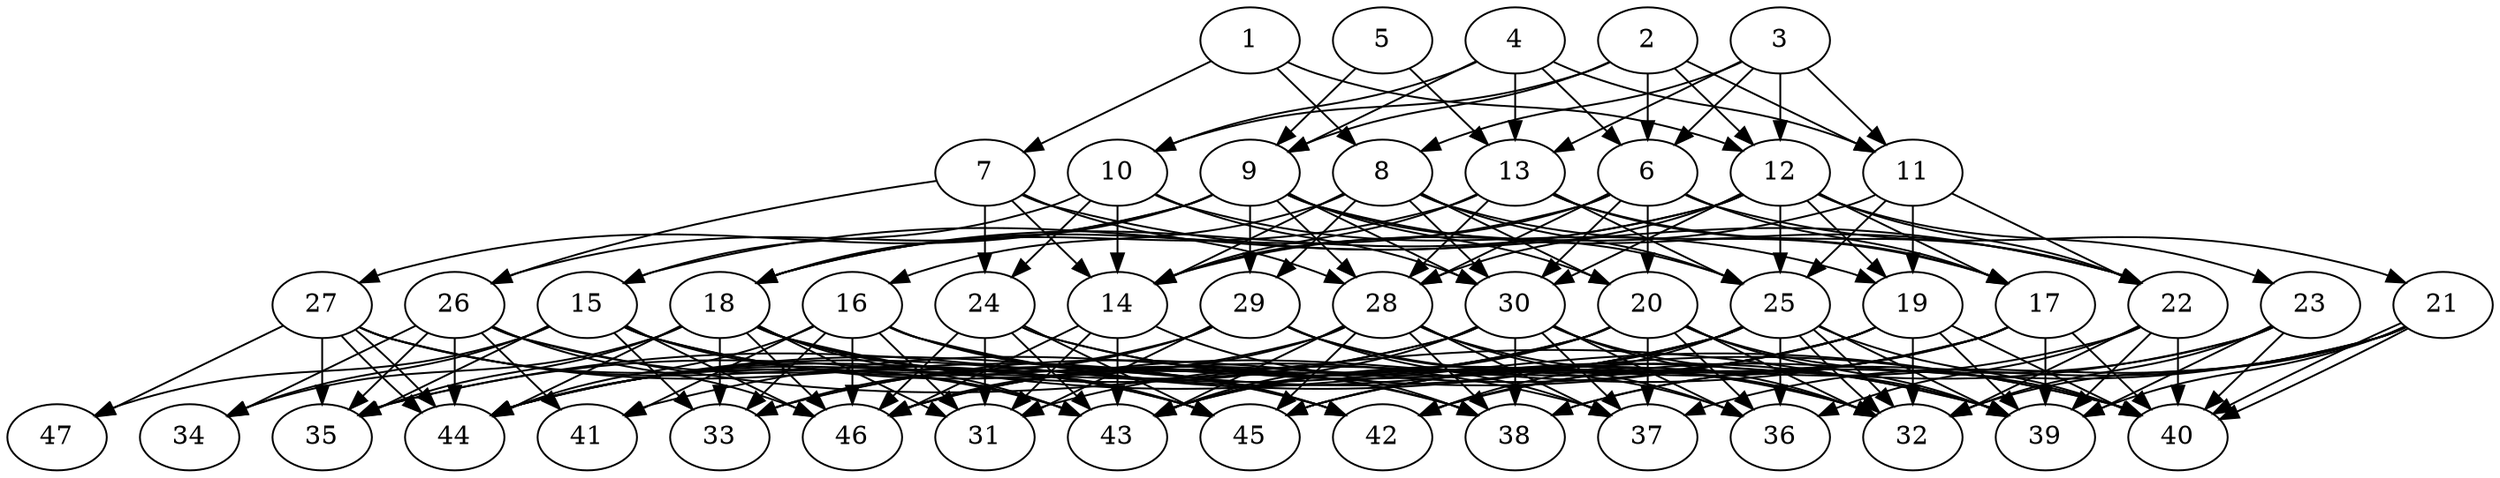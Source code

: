 // DAG (tier=3-complex, mode=compute, n=47, ccr=0.492, fat=0.770, density=0.629, regular=0.225, jump=0.215, mindata=1048576, maxdata=16777216)
// DAG automatically generated by daggen at Sun Aug 24 16:33:34 2025
// /home/ermia/Project/Environments/daggen/bin/daggen --dot --ccr 0.492 --fat 0.770 --regular 0.225 --density 0.629 --jump 0.215 --mindata 1048576 --maxdata 16777216 -n 47 
digraph G {
  1 [size="14712391773649412", alpha="0.09", expect_size="7356195886824706"]
  1 -> 7 [size ="956645588860928"]
  1 -> 8 [size ="956645588860928"]
  1 -> 12 [size ="956645588860928"]
  2 [size="57541528744861256", alpha="0.03", expect_size="28770764372430628"]
  2 -> 6 [size ="1357476767203328"]
  2 -> 9 [size ="1357476767203328"]
  2 -> 10 [size ="1357476767203328"]
  2 -> 11 [size ="1357476767203328"]
  2 -> 12 [size ="1357476767203328"]
  3 [size="94632759880544880", alpha="0.10", expect_size="47316379940272440"]
  3 -> 6 [size ="1517068885164032"]
  3 -> 8 [size ="1517068885164032"]
  3 -> 11 [size ="1517068885164032"]
  3 -> 12 [size ="1517068885164032"]
  3 -> 13 [size ="1517068885164032"]
  4 [size="3061459809644576768", alpha="0.16", expect_size="1530729904822288384"]
  4 -> 6 [size ="16867175432192"]
  4 -> 9 [size ="16867175432192"]
  4 -> 10 [size ="16867175432192"]
  4 -> 11 [size ="16867175432192"]
  4 -> 13 [size ="16867175432192"]
  5 [size="1481074830992268", alpha="0.16", expect_size="740537415496134"]
  5 -> 9 [size ="61697742077952"]
  5 -> 13 [size ="61697742077952"]
  6 [size="193362735366219", alpha="0.12", expect_size="96681367683109"]
  6 -> 14 [size ="12526574108672"]
  6 -> 17 [size ="12526574108672"]
  6 -> 18 [size ="12526574108672"]
  6 -> 20 [size ="12526574108672"]
  6 -> 21 [size ="12526574108672"]
  6 -> 28 [size ="12526574108672"]
  6 -> 30 [size ="12526574108672"]
  7 [size="1357180413081279232", alpha="0.09", expect_size="678590206540639616"]
  7 -> 14 [size ="489255235223552"]
  7 -> 22 [size ="489255235223552"]
  7 -> 24 [size ="489255235223552"]
  7 -> 26 [size ="489255235223552"]
  7 -> 28 [size ="489255235223552"]
  8 [size="38256995012084368", alpha="0.14", expect_size="19128497506042184"]
  8 -> 14 [size ="36432194306048"]
  8 -> 16 [size ="36432194306048"]
  8 -> 17 [size ="36432194306048"]
  8 -> 20 [size ="36432194306048"]
  8 -> 25 [size ="36432194306048"]
  8 -> 29 [size ="36432194306048"]
  8 -> 30 [size ="36432194306048"]
  9 [size="490771758770812878848", alpha="0.04", expect_size="245385879385406439424"]
  9 -> 18 [size ="497748197507072"]
  9 -> 20 [size ="497748197507072"]
  9 -> 22 [size ="497748197507072"]
  9 -> 25 [size ="497748197507072"]
  9 -> 26 [size ="497748197507072"]
  9 -> 27 [size ="497748197507072"]
  9 -> 28 [size ="497748197507072"]
  9 -> 29 [size ="497748197507072"]
  9 -> 30 [size ="497748197507072"]
  10 [size="2042775797185379328", alpha="0.08", expect_size="1021387898592689664"]
  10 -> 14 [size ="855891360350208"]
  10 -> 15 [size ="855891360350208"]
  10 -> 19 [size ="855891360350208"]
  10 -> 24 [size ="855891360350208"]
  10 -> 30 [size ="855891360350208"]
  11 [size="2062614513327049539584", alpha="0.15", expect_size="1031307256663524769792"]
  11 -> 14 [size ="1296289589362688"]
  11 -> 19 [size ="1296289589362688"]
  11 -> 22 [size ="1296289589362688"]
  11 -> 25 [size ="1296289589362688"]
  12 [size="154457926236496256", alpha="0.04", expect_size="77228963118248128"]
  12 -> 15 [size ="60655684026368"]
  12 -> 17 [size ="60655684026368"]
  12 -> 18 [size ="60655684026368"]
  12 -> 19 [size ="60655684026368"]
  12 -> 22 [size ="60655684026368"]
  12 -> 23 [size ="60655684026368"]
  12 -> 25 [size ="60655684026368"]
  12 -> 28 [size ="60655684026368"]
  12 -> 30 [size ="60655684026368"]
  13 [size="6769059393032190", alpha="0.04", expect_size="3384529696516095"]
  13 -> 14 [size ="146849763688448"]
  13 -> 17 [size ="146849763688448"]
  13 -> 18 [size ="146849763688448"]
  13 -> 22 [size ="146849763688448"]
  13 -> 25 [size ="146849763688448"]
  13 -> 28 [size ="146849763688448"]
  14 [size="2648858624249007439872", alpha="0.05", expect_size="1324429312124503719936"]
  14 -> 31 [size ="1531542924951552"]
  14 -> 38 [size ="1531542924951552"]
  14 -> 43 [size ="1531542924951552"]
  14 -> 46 [size ="1531542924951552"]
  15 [size="135834791776878592000", alpha="0.07", expect_size="67917395888439296000"]
  15 -> 33 [size ="211396277043200"]
  15 -> 34 [size ="211396277043200"]
  15 -> 35 [size ="211396277043200"]
  15 -> 37 [size ="211396277043200"]
  15 -> 38 [size ="211396277043200"]
  15 -> 43 [size ="211396277043200"]
  15 -> 46 [size ="211396277043200"]
  15 -> 47 [size ="211396277043200"]
  16 [size="4615954228077133824000", alpha="0.09", expect_size="2307977114038566912000"]
  16 -> 31 [size ="2217843936460800"]
  16 -> 33 [size ="2217843936460800"]
  16 -> 38 [size ="2217843936460800"]
  16 -> 40 [size ="2217843936460800"]
  16 -> 41 [size ="2217843936460800"]
  16 -> 42 [size ="2217843936460800"]
  16 -> 44 [size ="2217843936460800"]
  16 -> 46 [size ="2217843936460800"]
  17 [size="1198777549320068530176", alpha="0.04", expect_size="599388774660034265088"]
  17 -> 39 [size ="902780952772608"]
  17 -> 40 [size ="902780952772608"]
  17 -> 42 [size ="902780952772608"]
  17 -> 43 [size ="902780952772608"]
  17 -> 45 [size ="902780952772608"]
  17 -> 46 [size ="902780952772608"]
  18 [size="129572805026786784", alpha="0.14", expect_size="64786402513393392"]
  18 -> 31 [size ="2035436415352832"]
  18 -> 33 [size ="2035436415352832"]
  18 -> 34 [size ="2035436415352832"]
  18 -> 35 [size ="2035436415352832"]
  18 -> 40 [size ="2035436415352832"]
  18 -> 42 [size ="2035436415352832"]
  18 -> 43 [size ="2035436415352832"]
  18 -> 44 [size ="2035436415352832"]
  18 -> 45 [size ="2035436415352832"]
  18 -> 46 [size ="2035436415352832"]
  19 [size="721984689869656832", alpha="0.10", expect_size="360992344934828416"]
  19 -> 31 [size ="438496867123200"]
  19 -> 32 [size ="438496867123200"]
  19 -> 33 [size ="438496867123200"]
  19 -> 39 [size ="438496867123200"]
  19 -> 40 [size ="438496867123200"]
  19 -> 41 [size ="438496867123200"]
  19 -> 43 [size ="438496867123200"]
  20 [size="3892082867974898", alpha="0.13", expect_size="1946041433987449"]
  20 -> 32 [size ="471230264115200"]
  20 -> 33 [size ="471230264115200"]
  20 -> 36 [size ="471230264115200"]
  20 -> 37 [size ="471230264115200"]
  20 -> 39 [size ="471230264115200"]
  20 -> 40 [size ="471230264115200"]
  20 -> 43 [size ="471230264115200"]
  20 -> 44 [size ="471230264115200"]
  20 -> 46 [size ="471230264115200"]
  21 [size="2557119938074657280", alpha="0.10", expect_size="1278559969037328640"]
  21 -> 32 [size ="1117898919641088"]
  21 -> 37 [size ="1117898919641088"]
  21 -> 38 [size ="1117898919641088"]
  21 -> 39 [size ="1117898919641088"]
  21 -> 40 [size ="1117898919641088"]
  21 -> 40 [size ="1117898919641088"]
  21 -> 42 [size ="1117898919641088"]
  22 [size="1179703505799852", alpha="0.06", expect_size="589851752899926"]
  22 -> 32 [size ="25955032629248"]
  22 -> 36 [size ="25955032629248"]
  22 -> 39 [size ="25955032629248"]
  22 -> 40 [size ="25955032629248"]
  22 -> 45 [size ="25955032629248"]
  23 [size="11746605484329296", alpha="0.07", expect_size="5873302742164648"]
  23 -> 32 [size ="356274994675712"]
  23 -> 38 [size ="356274994675712"]
  23 -> 39 [size ="356274994675712"]
  23 -> 40 [size ="356274994675712"]
  23 -> 45 [size ="356274994675712"]
  24 [size="78761793580573792", alpha="0.14", expect_size="39380896790286896"]
  24 -> 31 [size ="41267958382592"]
  24 -> 32 [size ="41267958382592"]
  24 -> 39 [size ="41267958382592"]
  24 -> 43 [size ="41267958382592"]
  24 -> 45 [size ="41267958382592"]
  24 -> 46 [size ="41267958382592"]
  25 [size="2349011675223121408", alpha="0.16", expect_size="1174505837611560704"]
  25 -> 32 [size ="1626831908241408"]
  25 -> 32 [size ="1626831908241408"]
  25 -> 35 [size ="1626831908241408"]
  25 -> 36 [size ="1626831908241408"]
  25 -> 39 [size ="1626831908241408"]
  25 -> 40 [size ="1626831908241408"]
  25 -> 42 [size ="1626831908241408"]
  25 -> 43 [size ="1626831908241408"]
  25 -> 44 [size ="1626831908241408"]
  25 -> 46 [size ="1626831908241408"]
  26 [size="672389237724849280", alpha="0.16", expect_size="336194618862424640"]
  26 -> 34 [size ="419066535739392"]
  26 -> 35 [size ="419066535739392"]
  26 -> 39 [size ="419066535739392"]
  26 -> 41 [size ="419066535739392"]
  26 -> 44 [size ="419066535739392"]
  26 -> 45 [size ="419066535739392"]
  26 -> 46 [size ="419066535739392"]
  27 [size="132834204890209904", alpha="0.08", expect_size="66417102445104952"]
  27 -> 35 [size ="2197974419505152"]
  27 -> 42 [size ="2197974419505152"]
  27 -> 43 [size ="2197974419505152"]
  27 -> 44 [size ="2197974419505152"]
  27 -> 44 [size ="2197974419505152"]
  27 -> 45 [size ="2197974419505152"]
  27 -> 47 [size ="2197974419505152"]
  28 [size="988946422375983616", alpha="0.13", expect_size="494473211187991808"]
  28 -> 32 [size ="2009386432069632"]
  28 -> 36 [size ="2009386432069632"]
  28 -> 37 [size ="2009386432069632"]
  28 -> 38 [size ="2009386432069632"]
  28 -> 43 [size ="2009386432069632"]
  28 -> 44 [size ="2009386432069632"]
  28 -> 45 [size ="2009386432069632"]
  28 -> 46 [size ="2009386432069632"]
  29 [size="78932622764359808", alpha="0.16", expect_size="39466311382179904"]
  29 -> 31 [size ="1376322949480448"]
  29 -> 32 [size ="1376322949480448"]
  29 -> 33 [size ="1376322949480448"]
  29 -> 36 [size ="1376322949480448"]
  29 -> 37 [size ="1376322949480448"]
  29 -> 44 [size ="1376322949480448"]
  30 [size="912483327700790935552", alpha="0.18", expect_size="456241663850395467776"]
  30 -> 32 [size ="752615709212672"]
  30 -> 35 [size ="752615709212672"]
  30 -> 36 [size ="752615709212672"]
  30 -> 37 [size ="752615709212672"]
  30 -> 38 [size ="752615709212672"]
  30 -> 39 [size ="752615709212672"]
  30 -> 43 [size ="752615709212672"]
  30 -> 44 [size ="752615709212672"]
  31 [size="14300505891584282", alpha="0.08", expect_size="7150252945792141"]
  32 [size="216207282444043488", alpha="0.05", expect_size="108103641222021744"]
  33 [size="486198788884671758336", alpha="0.17", expect_size="243099394442335879168"]
  34 [size="529396595163136000000", alpha="0.09", expect_size="264698297581568000000"]
  35 [size="33913897730899568", alpha="0.08", expect_size="16956948865449784"]
  36 [size="4402170968332566528000", alpha="0.15", expect_size="2201085484166283264000"]
  37 [size="2198914988122702872576", alpha="0.06", expect_size="1099457494061351436288"]
  38 [size="2748895067916730368", alpha="0.07", expect_size="1374447533958365184"]
  39 [size="17691480058484810", alpha="0.17", expect_size="8845740029242405"]
  40 [size="1597118656410723840", alpha="0.19", expect_size="798559328205361920"]
  41 [size="2200473765230193672192", alpha="0.04", expect_size="1100236882615096836096"]
  42 [size="36157527837455736", alpha="0.04", expect_size="18078763918727868"]
  43 [size="490090183507324096", alpha="0.06", expect_size="245045091753662048"]
  44 [size="313066756393595305984", alpha="0.03", expect_size="156533378196797652992"]
  45 [size="2336220318518883647488", alpha="0.16", expect_size="1168110159259441823744"]
  46 [size="10902443369156356", alpha="0.15", expect_size="5451221684578178"]
  47 [size="28933085835619729408", alpha="0.13", expect_size="14466542917809864704"]
}